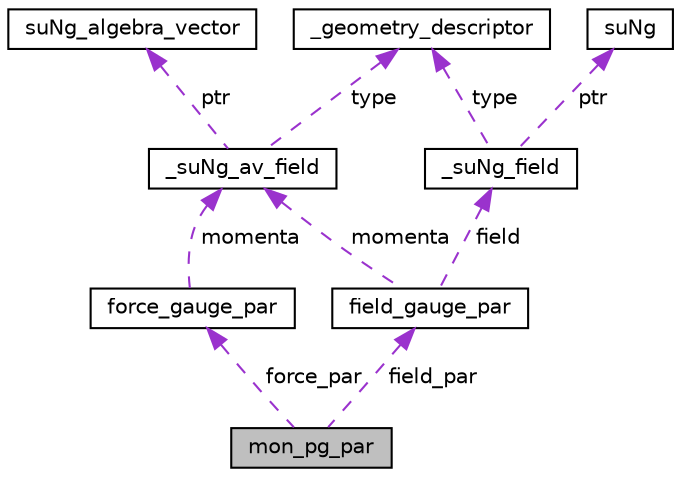 digraph "mon_pg_par"
{
 // LATEX_PDF_SIZE
  edge [fontname="Helvetica",fontsize="10",labelfontname="Helvetica",labelfontsize="10"];
  node [fontname="Helvetica",fontsize="10",shape=record];
  Node1 [label="mon_pg_par",height=0.2,width=0.4,color="black", fillcolor="grey75", style="filled", fontcolor="black",tooltip=" "];
  Node2 -> Node1 [dir="back",color="darkorchid3",fontsize="10",style="dashed",label=" force_par" ];
  Node2 [label="force_gauge_par",height=0.2,width=0.4,color="black", fillcolor="white", style="filled",URL="$db/d5c/structforce__gauge__par.html",tooltip=" "];
  Node3 -> Node2 [dir="back",color="darkorchid3",fontsize="10",style="dashed",label=" momenta" ];
  Node3 [label="_suNg_av_field",height=0.2,width=0.4,color="black", fillcolor="white", style="filled",URL="$d4/d75/struct__suNg__av__field.html",tooltip=" "];
  Node4 -> Node3 [dir="back",color="darkorchid3",fontsize="10",style="dashed",label=" type" ];
  Node4 [label="_geometry_descriptor",height=0.2,width=0.4,color="black", fillcolor="white", style="filled",URL="$db/d43/struct__geometry__descriptor.html",tooltip=" "];
  Node5 -> Node3 [dir="back",color="darkorchid3",fontsize="10",style="dashed",label=" ptr" ];
  Node5 [label="suNg_algebra_vector",height=0.2,width=0.4,color="black", fillcolor="white", style="filled",URL="$d3/dcb/structsuNg__algebra__vector.html",tooltip=" "];
  Node6 -> Node1 [dir="back",color="darkorchid3",fontsize="10",style="dashed",label=" field_par" ];
  Node6 [label="field_gauge_par",height=0.2,width=0.4,color="black", fillcolor="white", style="filled",URL="$d4/d5c/structfield__gauge__par.html",tooltip=" "];
  Node3 -> Node6 [dir="back",color="darkorchid3",fontsize="10",style="dashed",label=" momenta" ];
  Node7 -> Node6 [dir="back",color="darkorchid3",fontsize="10",style="dashed",label=" field" ];
  Node7 [label="_suNg_field",height=0.2,width=0.4,color="black", fillcolor="white", style="filled",URL="$d9/d96/struct__suNg__field.html",tooltip=" "];
  Node4 -> Node7 [dir="back",color="darkorchid3",fontsize="10",style="dashed",label=" type" ];
  Node8 -> Node7 [dir="back",color="darkorchid3",fontsize="10",style="dashed",label=" ptr" ];
  Node8 [label="suNg",height=0.2,width=0.4,color="black", fillcolor="white", style="filled",URL="$d8/d0f/structsuNg.html",tooltip=" "];
}

